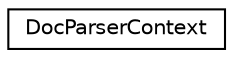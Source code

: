 digraph "Graphical Class Hierarchy"
{
 // LATEX_PDF_SIZE
  edge [fontname="Helvetica",fontsize="10",labelfontname="Helvetica",labelfontsize="10"];
  node [fontname="Helvetica",fontsize="10",shape=record];
  rankdir="LR";
  Node0 [label="DocParserContext",height=0.2,width=0.4,color="black", fillcolor="white", style="filled",URL="$structDocParserContext.html",tooltip=" "];
}
